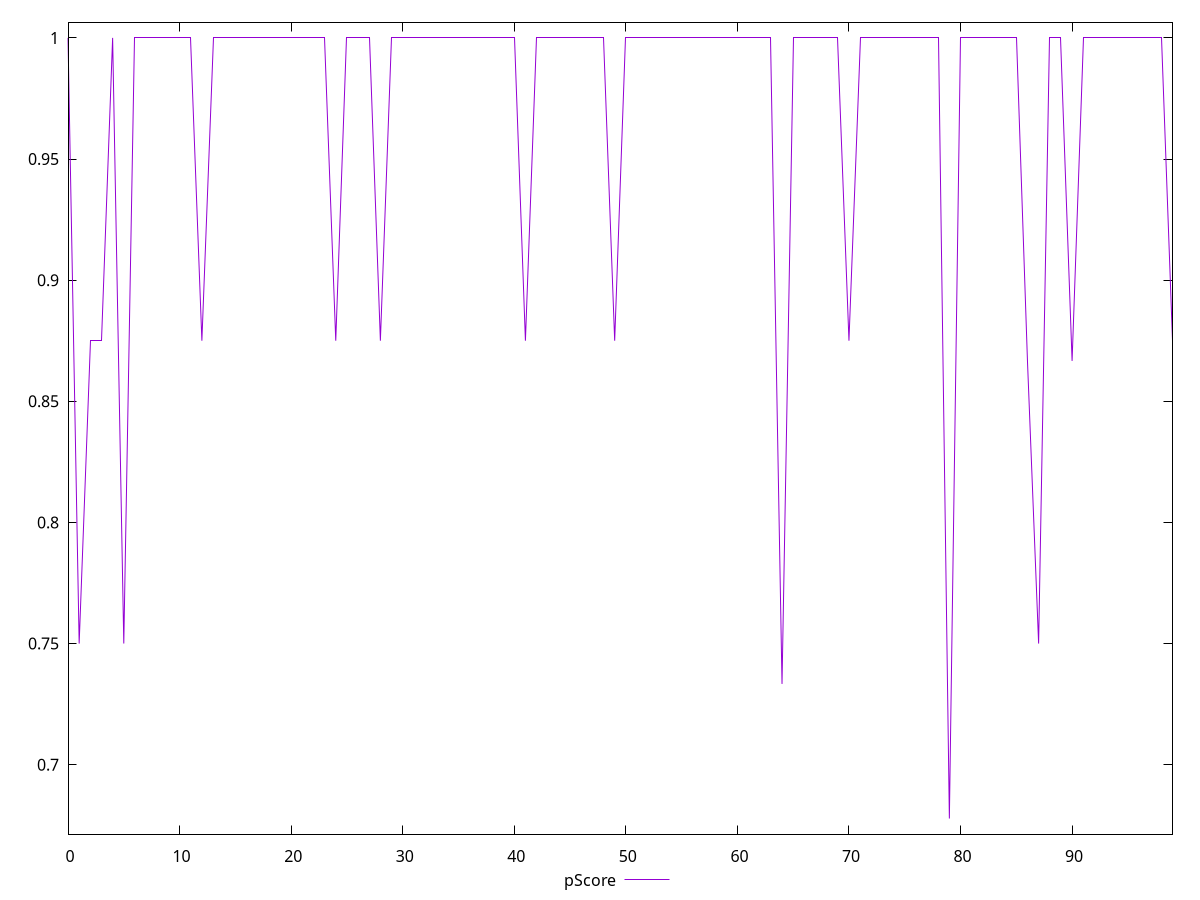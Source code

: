 reset

$pScore <<EOF
0 1
1 0.75
2 0.875
3 0.875
4 1
5 0.75
6 1
7 1
8 1
9 1
10 1
11 1
12 0.875
13 1
14 1
15 1
16 1
17 1
18 1
19 1
20 1
21 1
22 1
23 1
24 0.875
25 1
26 1
27 1
28 0.875
29 1
30 1
31 1
32 1
33 1
34 1
35 1
36 1
37 1
38 1
39 1
40 1
41 0.875
42 1
43 1
44 1
45 1
46 1
47 1
48 1
49 0.875
50 1
51 1
52 1
53 1
54 1
55 1
56 1
57 1
58 1
59 1
60 1
61 1
62 1
63 1
64 0.7333333333333333
65 1
66 1
67 1
68 1
69 1
70 0.875
71 1
72 1
73 1
74 1
75 1
76 1
77 1
78 1
79 0.6777777777777778
80 1
81 1
82 1
83 1
84 1
85 1
86 0.8666666666666667
87 0.75
88 1
89 1
90 0.8666666666666667
91 1
92 1
93 1
94 1
95 1
96 1
97 1
98 1
99 0.875
EOF

set key outside below
set xrange [0:99]
set yrange [0.6713333333333333:1.0064444444444445]
set trange [0.6713333333333333:1.0064444444444445]
set terminal svg size 640, 500 enhanced background rgb 'white'
set output "reports/report_00028_2021-02-24T12-49-42.674Z/unminified-javascript/samples/music/pScore/values.svg"

plot $pScore title "pScore" with line

reset
